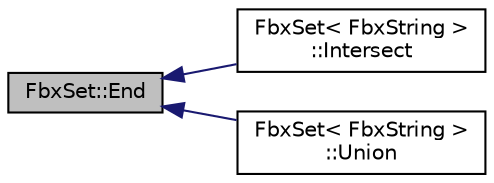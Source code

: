 digraph "FbxSet::End"
{
  edge [fontname="Helvetica",fontsize="10",labelfontname="Helvetica",labelfontsize="10"];
  node [fontname="Helvetica",fontsize="10",shape=record];
  rankdir="LR";
  Node18 [label="FbxSet::End",height=0.2,width=0.4,color="black", fillcolor="grey75", style="filled", fontcolor="black"];
  Node18 -> Node19 [dir="back",color="midnightblue",fontsize="10",style="solid",fontname="Helvetica"];
  Node19 [label="FbxSet\< FbxString \>\l::Intersect",height=0.2,width=0.4,color="black", fillcolor="white", style="filled",URL="$class_fbx_set.html#abea1a48c480a2f3ac236f8ff198fc2ce"];
  Node18 -> Node20 [dir="back",color="midnightblue",fontsize="10",style="solid",fontname="Helvetica"];
  Node20 [label="FbxSet\< FbxString \>\l::Union",height=0.2,width=0.4,color="black", fillcolor="white", style="filled",URL="$class_fbx_set.html#a2a1a03dffe4d1b40a04bd48e4b6b3c10"];
}

